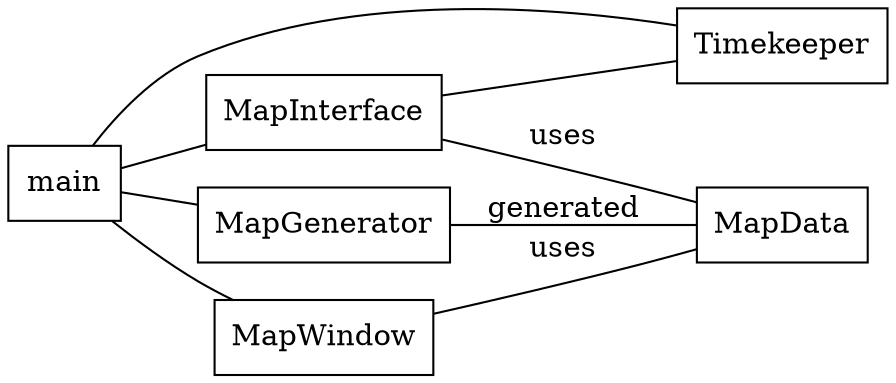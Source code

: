 graph overview {
  graph [
    rankdir=RL
  ]
  node [
    shape=rect
  ]

  Timekeeper -- main;
  MapGenerator -- main;
  MapWindow -- main;
  MapInterface -- main;
  MapData -- MapGenerator [label=generated];
  MapData -- MapWindow [label=uses];
  MapData -- MapInterface [label=uses];
  Timekeeper -- MapInterface;
}

